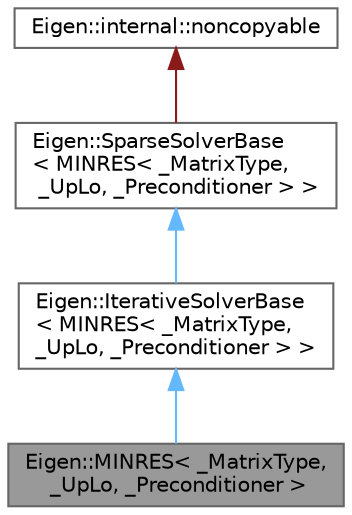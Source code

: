 digraph "Eigen::MINRES&lt; _MatrixType, _UpLo, _Preconditioner &gt;"
{
 // LATEX_PDF_SIZE
  bgcolor="transparent";
  edge [fontname=Helvetica,fontsize=10,labelfontname=Helvetica,labelfontsize=10];
  node [fontname=Helvetica,fontsize=10,shape=box,height=0.2,width=0.4];
  Node1 [id="Node000001",label="Eigen::MINRES\< _MatrixType,\l _UpLo, _Preconditioner \>",height=0.2,width=0.4,color="gray40", fillcolor="grey60", style="filled", fontcolor="black",tooltip="A minimal residual solver for sparse symmetric problems"];
  Node2 -> Node1 [id="edge1_Node000001_Node000002",dir="back",color="steelblue1",style="solid",tooltip=" "];
  Node2 [id="Node000002",label="Eigen::IterativeSolverBase\l\< MINRES\< _MatrixType, \l_UpLo, _Preconditioner \> \>",height=0.2,width=0.4,color="gray40", fillcolor="white", style="filled",URL="$class_eigen_1_1_iterative_solver_base.html",tooltip=" "];
  Node3 -> Node2 [id="edge2_Node000002_Node000003",dir="back",color="steelblue1",style="solid",tooltip=" "];
  Node3 [id="Node000003",label="Eigen::SparseSolverBase\l\< MINRES\< _MatrixType,\l _UpLo, _Preconditioner \> \>",height=0.2,width=0.4,color="gray40", fillcolor="white", style="filled",URL="$class_eigen_1_1_sparse_solver_base.html",tooltip=" "];
  Node4 -> Node3 [id="edge3_Node000003_Node000004",dir="back",color="firebrick4",style="solid",tooltip=" "];
  Node4 [id="Node000004",label="Eigen::internal::noncopyable",height=0.2,width=0.4,color="gray40", fillcolor="white", style="filled",URL="$class_eigen_1_1internal_1_1noncopyable.html",tooltip=" "];
}
